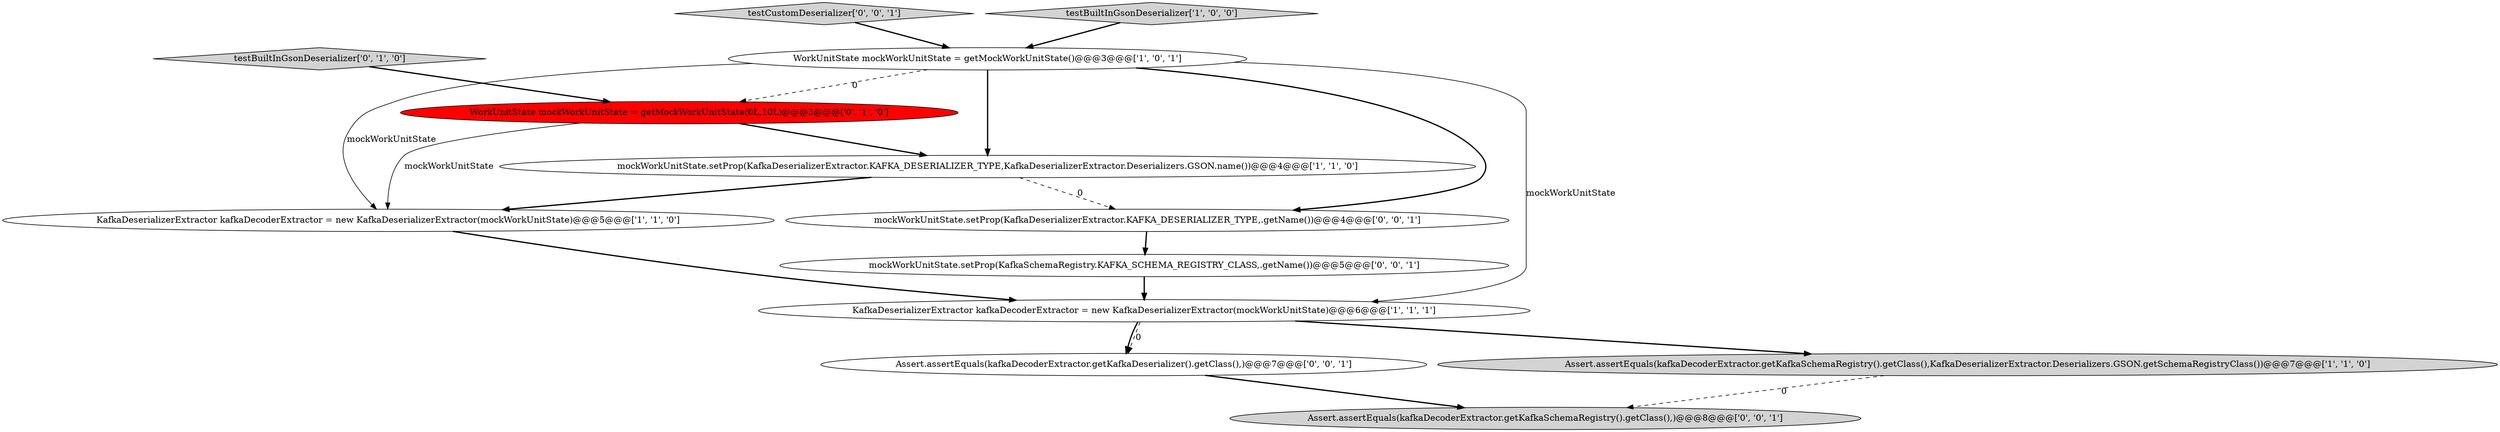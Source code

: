 digraph {
10 [style = filled, label = "Assert.assertEquals(kafkaDecoderExtractor.getKafkaSchemaRegistry().getClass(),)@@@8@@@['0', '0', '1']", fillcolor = lightgray, shape = ellipse image = "AAA0AAABBB3BBB"];
0 [style = filled, label = "mockWorkUnitState.setProp(KafkaDeserializerExtractor.KAFKA_DESERIALIZER_TYPE,KafkaDeserializerExtractor.Deserializers.GSON.name())@@@4@@@['1', '1', '0']", fillcolor = white, shape = ellipse image = "AAA0AAABBB1BBB"];
1 [style = filled, label = "KafkaDeserializerExtractor kafkaDecoderExtractor = new KafkaDeserializerExtractor(mockWorkUnitState)@@@5@@@['1', '1', '0']", fillcolor = white, shape = ellipse image = "AAA0AAABBB1BBB"];
11 [style = filled, label = "Assert.assertEquals(kafkaDecoderExtractor.getKafkaDeserializer().getClass(),)@@@7@@@['0', '0', '1']", fillcolor = white, shape = ellipse image = "AAA0AAABBB3BBB"];
5 [style = filled, label = "Assert.assertEquals(kafkaDecoderExtractor.getKafkaSchemaRegistry().getClass(),KafkaDeserializerExtractor.Deserializers.GSON.getSchemaRegistryClass())@@@7@@@['1', '1', '0']", fillcolor = lightgray, shape = ellipse image = "AAA0AAABBB1BBB"];
9 [style = filled, label = "testCustomDeserializer['0', '0', '1']", fillcolor = lightgray, shape = diamond image = "AAA0AAABBB3BBB"];
7 [style = filled, label = "WorkUnitState mockWorkUnitState = getMockWorkUnitState(0L,10L)@@@3@@@['0', '1', '0']", fillcolor = red, shape = ellipse image = "AAA1AAABBB2BBB"];
3 [style = filled, label = "testBuiltInGsonDeserializer['1', '0', '0']", fillcolor = lightgray, shape = diamond image = "AAA0AAABBB1BBB"];
4 [style = filled, label = "KafkaDeserializerExtractor kafkaDecoderExtractor = new KafkaDeserializerExtractor(mockWorkUnitState)@@@6@@@['1', '1', '1']", fillcolor = white, shape = ellipse image = "AAA0AAABBB1BBB"];
12 [style = filled, label = "mockWorkUnitState.setProp(KafkaDeserializerExtractor.KAFKA_DESERIALIZER_TYPE,.getName())@@@4@@@['0', '0', '1']", fillcolor = white, shape = ellipse image = "AAA0AAABBB3BBB"];
6 [style = filled, label = "testBuiltInGsonDeserializer['0', '1', '0']", fillcolor = lightgray, shape = diamond image = "AAA0AAABBB2BBB"];
2 [style = filled, label = "WorkUnitState mockWorkUnitState = getMockWorkUnitState()@@@3@@@['1', '0', '1']", fillcolor = white, shape = ellipse image = "AAA0AAABBB1BBB"];
8 [style = filled, label = "mockWorkUnitState.setProp(KafkaSchemaRegistry.KAFKA_SCHEMA_REGISTRY_CLASS,.getName())@@@5@@@['0', '0', '1']", fillcolor = white, shape = ellipse image = "AAA0AAABBB3BBB"];
1->4 [style = bold, label=""];
2->1 [style = solid, label="mockWorkUnitState"];
2->0 [style = bold, label=""];
7->0 [style = bold, label=""];
8->4 [style = bold, label=""];
4->11 [style = dashed, label="0"];
0->12 [style = dashed, label="0"];
3->2 [style = bold, label=""];
6->7 [style = bold, label=""];
4->11 [style = bold, label=""];
2->7 [style = dashed, label="0"];
7->1 [style = solid, label="mockWorkUnitState"];
11->10 [style = bold, label=""];
4->5 [style = bold, label=""];
0->1 [style = bold, label=""];
12->8 [style = bold, label=""];
9->2 [style = bold, label=""];
5->10 [style = dashed, label="0"];
2->12 [style = bold, label=""];
2->4 [style = solid, label="mockWorkUnitState"];
}
